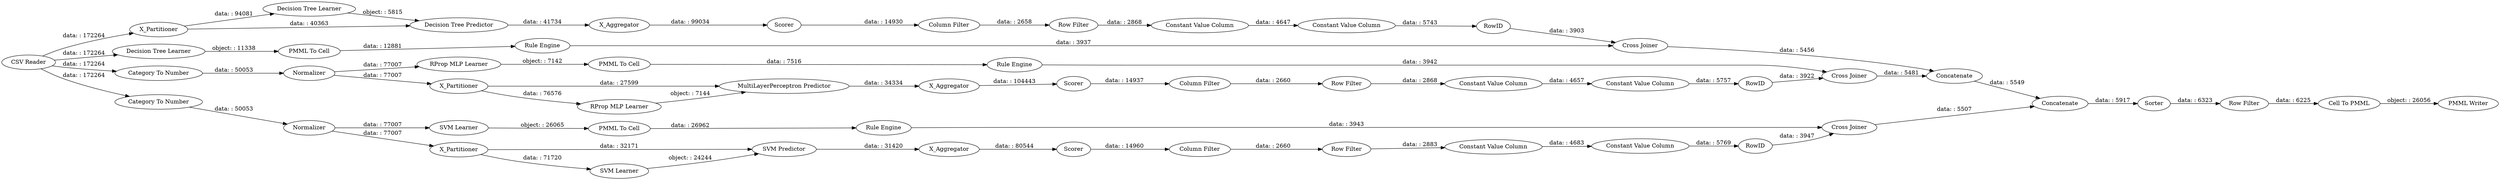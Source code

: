 digraph {
	"6769144288926034558_21" [label=X_Partitioner]
	"6769144288926034558_20" [label="Category To Number"]
	"6769144288926034558_19" [label=Normalizer]
	"6769144288926034558_15" [label="PMML To Cell"]
	"6769144288926034558_41" [label=Normalizer]
	"6769144288926034558_42" [label="Category To Number"]
	"6769144288926034558_32" [label="Constant Value Column"]
	"6769144288926034558_54" [label="Rule Engine"]
	"6769144288926034558_16" [label="Rule Engine"]
	"6769144288926034558_1" [label="CSV Reader"]
	"6769144288926034558_11" [label="Constant Value Column"]
	"6769144288926034558_28" [label="Rule Engine"]
	"6769144288926034558_39" [label=Concatenate]
	"6769144288926034558_43" [label=X_Aggregator]
	"6769144288926034558_33" [label="Constant Value Column"]
	"6769144288926034558_31" [label="Column Filter"]
	"6769144288926034558_50" [label="Cross Joiner"]
	"6769144288926034558_56" [label="Row Filter"]
	"6769144288926034558_40" [label=X_Partitioner]
	"6769144288926034558_51" [label="Cross Joiner"]
	"6769144288926034558_25" [label=X_Aggregator]
	"6769144288926034558_24" [label=Scorer]
	"6769144288926034558_7" [label=X_Aggregator]
	"6769144288926034558_52" [label="SVM Learner"]
	"6769144288926034558_34" [label="SVM Learner"]
	"6769144288926034558_47" [label="Column Filter"]
	"6769144288926034558_9" [label="Column Filter"]
	"6769144288926034558_4" [label="Decision Tree Learner"]
	"6769144288926034558_46" [label="Row Filter"]
	"6769144288926034558_30" [label="Row Filter"]
	"6769144288926034558_49" [label="Constant Value Column"]
	"6769144288926034558_29" [label=RowID]
	"6769144288926034558_13" [label=RowID]
	"6769144288926034558_10" [label="Constant Value Column"]
	"6769144288926034558_45" [label=RowID]
	"6769144288926034558_6" [label=Scorer]
	"6769144288926034558_8" [label="Row Filter"]
	"6769144288926034558_27" [label="PMML To Cell"]
	"6769144288926034558_44" [label=Scorer]
	"6769144288926034558_48" [label="Constant Value Column"]
	"6769144288926034558_53" [label="PMML To Cell"]
	"6769144288926034558_36" [label="Cell To PMML"]
	"6769144288926034558_22" [label="RProp MLP Learner"]
	"6769144288926034558_26" [label="RProp MLP Learner"]
	"6769144288926034558_37" [label="PMML Writer"]
	"6769144288926034558_38" [label=Sorter]
	"6769144288926034558_55" [label=Concatenate]
	"6769144288926034558_35" [label="SVM Predictor"]
	"6769144288926034558_23" [label="MultiLayerPerceptron Predictor"]
	"6769144288926034558_3" [label=X_Partitioner]
	"6769144288926034558_5" [label="Decision Tree Predictor"]
	"6769144288926034558_17" [label="Cross Joiner"]
	"6769144288926034558_14" [label="Decision Tree Learner"]
	"6769144288926034558_5" -> "6769144288926034558_7" [label="data: : 41734"]
	"6769144288926034558_10" -> "6769144288926034558_11" [label="data: : 4647"]
	"6769144288926034558_19" -> "6769144288926034558_26" [label="data: : 77007"]
	"6769144288926034558_20" -> "6769144288926034558_19" [label="data: : 50053"]
	"6769144288926034558_32" -> "6769144288926034558_33" [label="data: : 4657"]
	"6769144288926034558_55" -> "6769144288926034558_38" [label="data: : 5917"]
	"6769144288926034558_50" -> "6769144288926034558_55" [label="data: : 5507"]
	"6769144288926034558_51" -> "6769144288926034558_39" [label="data: : 5481"]
	"6769144288926034558_45" -> "6769144288926034558_50" [label="data: : 3947"]
	"6769144288926034558_36" -> "6769144288926034558_37" [label="object: : 26056"]
	"6769144288926034558_40" -> "6769144288926034558_35" [label="data: : 32171"]
	"6769144288926034558_3" -> "6769144288926034558_4" [label="data: : 94081"]
	"6769144288926034558_9" -> "6769144288926034558_8" [label="data: : 2658"]
	"6769144288926034558_54" -> "6769144288926034558_50" [label="data: : 3943"]
	"6769144288926034558_6" -> "6769144288926034558_9" [label="data: : 14930"]
	"6769144288926034558_16" -> "6769144288926034558_17" [label="data: : 3937"]
	"6769144288926034558_13" -> "6769144288926034558_17" [label="data: : 3903"]
	"6769144288926034558_25" -> "6769144288926034558_24" [label="data: : 104443"]
	"6769144288926034558_15" -> "6769144288926034558_16" [label="data: : 12881"]
	"6769144288926034558_7" -> "6769144288926034558_6" [label="data: : 99034"]
	"6769144288926034558_1" -> "6769144288926034558_14" [label="data: : 172264"]
	"6769144288926034558_52" -> "6769144288926034558_53" [label="object: : 26065"]
	"6769144288926034558_27" -> "6769144288926034558_28" [label="data: : 7516"]
	"6769144288926034558_3" -> "6769144288926034558_5" [label="data: : 40363"]
	"6769144288926034558_26" -> "6769144288926034558_27" [label="object: : 7142"]
	"6769144288926034558_22" -> "6769144288926034558_23" [label="object: : 7144"]
	"6769144288926034558_23" -> "6769144288926034558_25" [label="data: : 34334"]
	"6769144288926034558_40" -> "6769144288926034558_34" [label="data: : 71720"]
	"6769144288926034558_30" -> "6769144288926034558_32" [label="data: : 2868"]
	"6769144288926034558_49" -> "6769144288926034558_45" [label="data: : 5769"]
	"6769144288926034558_31" -> "6769144288926034558_30" [label="data: : 2660"]
	"6769144288926034558_19" -> "6769144288926034558_21" [label="data: : 77007"]
	"6769144288926034558_14" -> "6769144288926034558_15" [label="object: : 11338"]
	"6769144288926034558_4" -> "6769144288926034558_5" [label="object: : 5815"]
	"6769144288926034558_39" -> "6769144288926034558_55" [label="data: : 5549"]
	"6769144288926034558_17" -> "6769144288926034558_39" [label="data: : 5456"]
	"6769144288926034558_24" -> "6769144288926034558_31" [label="data: : 14937"]
	"6769144288926034558_33" -> "6769144288926034558_29" [label="data: : 5757"]
	"6769144288926034558_42" -> "6769144288926034558_41" [label="data: : 50053"]
	"6769144288926034558_38" -> "6769144288926034558_56" [label="data: : 6323"]
	"6769144288926034558_43" -> "6769144288926034558_44" [label="data: : 80544"]
	"6769144288926034558_56" -> "6769144288926034558_36" [label="data: : 6225"]
	"6769144288926034558_46" -> "6769144288926034558_48" [label="data: : 2883"]
	"6769144288926034558_11" -> "6769144288926034558_13" [label="data: : 5743"]
	"6769144288926034558_1" -> "6769144288926034558_20" [label="data: : 172264"]
	"6769144288926034558_47" -> "6769144288926034558_46" [label="data: : 2660"]
	"6769144288926034558_21" -> "6769144288926034558_22" [label="data: : 76576"]
	"6769144288926034558_29" -> "6769144288926034558_51" [label="data: : 3922"]
	"6769144288926034558_1" -> "6769144288926034558_3" [label="data: : 172264"]
	"6769144288926034558_34" -> "6769144288926034558_35" [label="object: : 24244"]
	"6769144288926034558_35" -> "6769144288926034558_43" [label="data: : 31420"]
	"6769144288926034558_53" -> "6769144288926034558_54" [label="data: : 26962"]
	"6769144288926034558_21" -> "6769144288926034558_23" [label="data: : 27599"]
	"6769144288926034558_48" -> "6769144288926034558_49" [label="data: : 4683"]
	"6769144288926034558_41" -> "6769144288926034558_40" [label="data: : 77007"]
	"6769144288926034558_28" -> "6769144288926034558_51" [label="data: : 3942"]
	"6769144288926034558_44" -> "6769144288926034558_47" [label="data: : 14960"]
	"6769144288926034558_8" -> "6769144288926034558_10" [label="data: : 2868"]
	"6769144288926034558_41" -> "6769144288926034558_52" [label="data: : 77007"]
	"6769144288926034558_1" -> "6769144288926034558_42" [label="data: : 172264"]
	rankdir=LR
}

